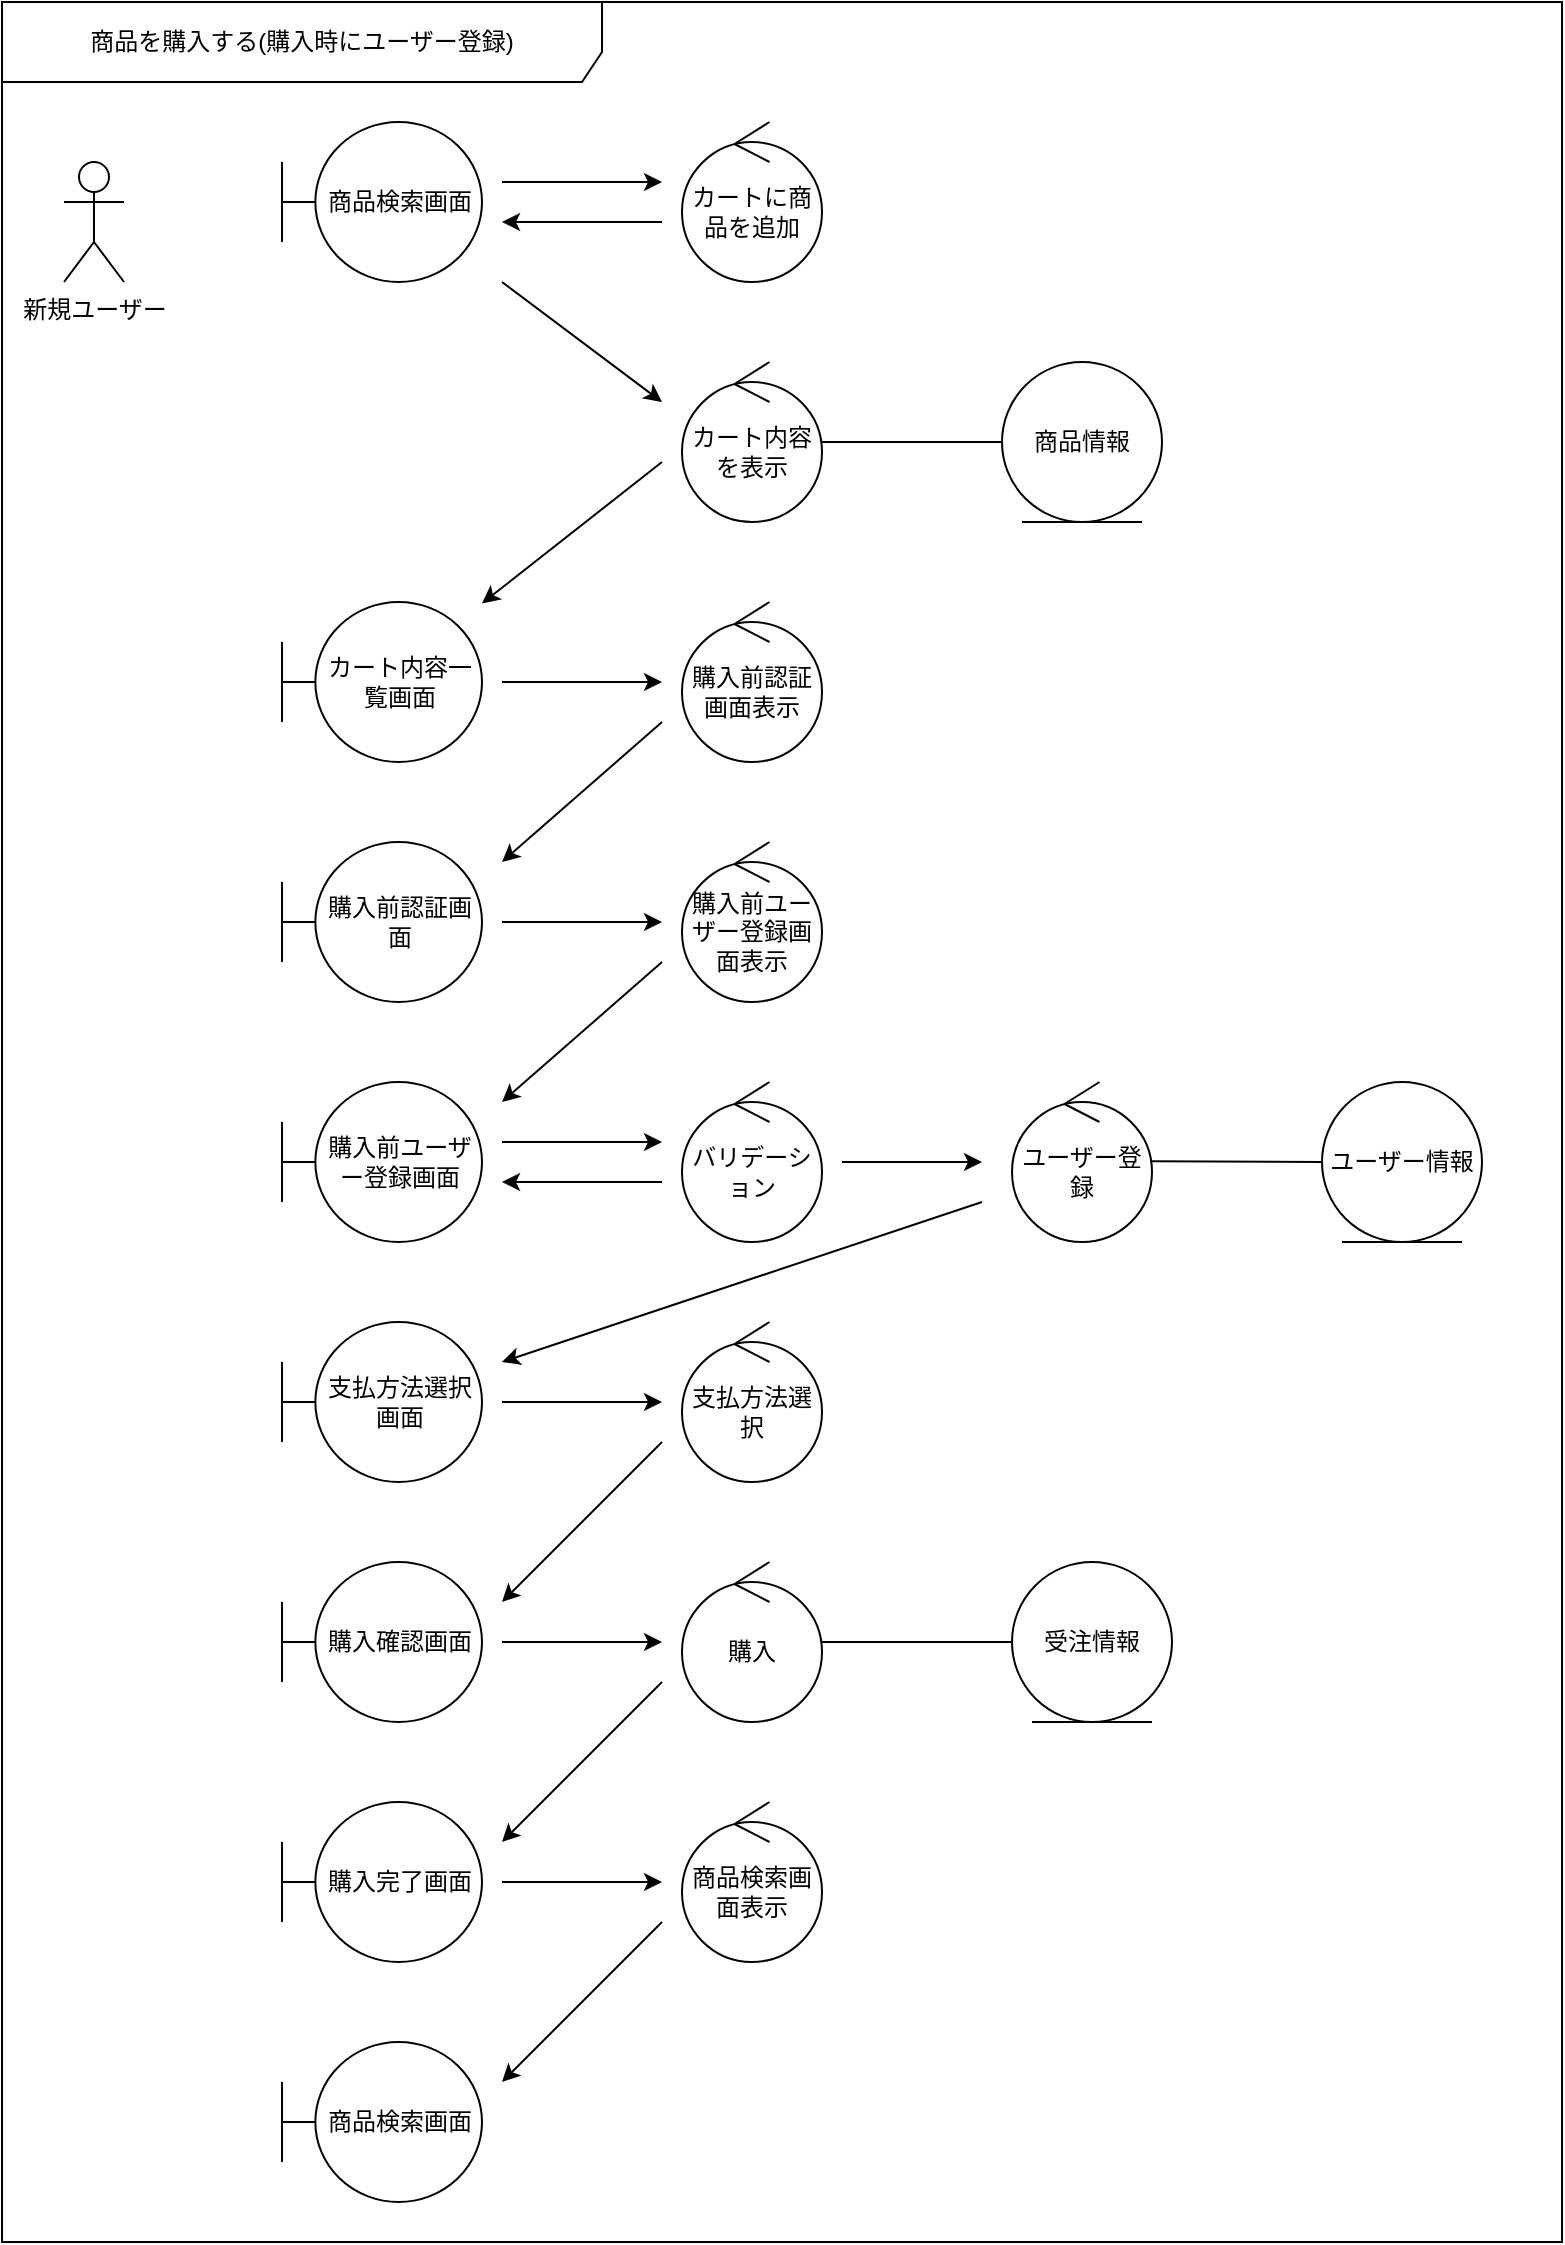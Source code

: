 <mxfile>
    <diagram id="ThYK_sFq7FWUwB23xva4" name="ページ1">
        <mxGraphModel dx="1614" dy="1646" grid="1" gridSize="10" guides="1" tooltips="1" connect="1" arrows="1" fold="1" page="1" pageScale="1" pageWidth="827" pageHeight="1169" math="0" shadow="0">
            <root>
                <mxCell id="0"/>
                <mxCell id="1" parent="0"/>
                <mxCell id="44" value="商品を購入する(購入時にユーザー登録)" style="shape=umlFrame;whiteSpace=wrap;html=1;width=300;height=40;" parent="1" vertex="1">
                    <mxGeometry x="20" y="20" width="780" height="1120" as="geometry"/>
                </mxCell>
                <mxCell id="2" value="商品検索画面" style="shape=umlBoundary;whiteSpace=wrap;html=1;" parent="1" vertex="1">
                    <mxGeometry x="160" y="80" width="100" height="80" as="geometry"/>
                </mxCell>
                <mxCell id="3" value="新規ユーザー" style="shape=umlActor;verticalLabelPosition=bottom;verticalAlign=top;html=1;" parent="1" vertex="1">
                    <mxGeometry x="51" y="100" width="30" height="60" as="geometry"/>
                </mxCell>
                <mxCell id="4" value="カートに商品を追加" style="ellipse;shape=umlControl;whiteSpace=wrap;html=1;" parent="1" vertex="1">
                    <mxGeometry x="360" y="80" width="70" height="80" as="geometry"/>
                </mxCell>
                <mxCell id="5" value="カート内容を表示" style="ellipse;shape=umlControl;whiteSpace=wrap;html=1;" parent="1" vertex="1">
                    <mxGeometry x="360" y="200" width="70" height="80" as="geometry"/>
                </mxCell>
                <mxCell id="6" value="カート内容一覧画面" style="shape=umlBoundary;whiteSpace=wrap;html=1;" parent="1" vertex="1">
                    <mxGeometry x="160" y="320" width="100" height="80" as="geometry"/>
                </mxCell>
                <mxCell id="7" value="購入前認証画面表示" style="ellipse;shape=umlControl;whiteSpace=wrap;html=1;" parent="1" vertex="1">
                    <mxGeometry x="360" y="320" width="70" height="80" as="geometry"/>
                </mxCell>
                <mxCell id="8" value="購入前認証画面" style="shape=umlBoundary;whiteSpace=wrap;html=1;" parent="1" vertex="1">
                    <mxGeometry x="160" y="440" width="100" height="80" as="geometry"/>
                </mxCell>
                <mxCell id="9" value="購入前ユーザー登録画面表示" style="ellipse;shape=umlControl;whiteSpace=wrap;html=1;" parent="1" vertex="1">
                    <mxGeometry x="360" y="440" width="70" height="80" as="geometry"/>
                </mxCell>
                <mxCell id="10" value="バリデーション" style="ellipse;shape=umlControl;whiteSpace=wrap;html=1;" parent="1" vertex="1">
                    <mxGeometry x="360" y="560" width="70" height="80" as="geometry"/>
                </mxCell>
                <mxCell id="11" value="ユーザー情報" style="ellipse;shape=umlEntity;whiteSpace=wrap;html=1;" parent="1" vertex="1">
                    <mxGeometry x="680" y="560" width="80" height="80" as="geometry"/>
                </mxCell>
                <mxCell id="12" value="商品情報" style="ellipse;shape=umlEntity;whiteSpace=wrap;html=1;" parent="1" vertex="1">
                    <mxGeometry x="520" y="200" width="80" height="80" as="geometry"/>
                </mxCell>
                <mxCell id="13" value="購入前ユーザー登録画面" style="shape=umlBoundary;whiteSpace=wrap;html=1;" parent="1" vertex="1">
                    <mxGeometry x="160" y="560" width="100" height="80" as="geometry"/>
                </mxCell>
                <mxCell id="14" value="ユーザー登録" style="ellipse;shape=umlControl;whiteSpace=wrap;html=1;" parent="1" vertex="1">
                    <mxGeometry x="525" y="560" width="70" height="80" as="geometry"/>
                </mxCell>
                <mxCell id="15" value="支払方法選択画面" style="shape=umlBoundary;whiteSpace=wrap;html=1;" parent="1" vertex="1">
                    <mxGeometry x="160" y="680" width="100" height="80" as="geometry"/>
                </mxCell>
                <mxCell id="16" value="購入確認画面" style="shape=umlBoundary;whiteSpace=wrap;html=1;" parent="1" vertex="1">
                    <mxGeometry x="160" y="800" width="100" height="80" as="geometry"/>
                </mxCell>
                <mxCell id="17" value="購入完了画面" style="shape=umlBoundary;whiteSpace=wrap;html=1;" parent="1" vertex="1">
                    <mxGeometry x="160" y="920" width="100" height="80" as="geometry"/>
                </mxCell>
                <mxCell id="18" value="商品検索画面" style="shape=umlBoundary;whiteSpace=wrap;html=1;" parent="1" vertex="1">
                    <mxGeometry x="160" y="1040" width="100" height="80" as="geometry"/>
                </mxCell>
                <mxCell id="19" value="" style="endArrow=classic;html=1;" parent="1" edge="1">
                    <mxGeometry width="50" height="50" relative="1" as="geometry">
                        <mxPoint x="270" y="110" as="sourcePoint"/>
                        <mxPoint x="350" y="110" as="targetPoint"/>
                    </mxGeometry>
                </mxCell>
                <mxCell id="20" value="" style="endArrow=classic;html=1;" parent="1" edge="1">
                    <mxGeometry width="50" height="50" relative="1" as="geometry">
                        <mxPoint x="350" y="130" as="sourcePoint"/>
                        <mxPoint x="270" y="130" as="targetPoint"/>
                    </mxGeometry>
                </mxCell>
                <mxCell id="21" value="" style="endArrow=classic;html=1;" parent="1" edge="1">
                    <mxGeometry width="50" height="50" relative="1" as="geometry">
                        <mxPoint x="270" y="160" as="sourcePoint"/>
                        <mxPoint x="350" y="220" as="targetPoint"/>
                    </mxGeometry>
                </mxCell>
                <mxCell id="22" value="" style="endArrow=none;html=1;entryX=0;entryY=0.5;entryDx=0;entryDy=0;exitX=1;exitY=0.5;exitDx=0;exitDy=0;exitPerimeter=0;" parent="1" source="5" target="12" edge="1">
                    <mxGeometry width="50" height="50" relative="1" as="geometry">
                        <mxPoint x="390" y="300" as="sourcePoint"/>
                        <mxPoint x="440" y="250" as="targetPoint"/>
                    </mxGeometry>
                </mxCell>
                <mxCell id="23" value="" style="endArrow=classic;html=1;" parent="1" target="6" edge="1">
                    <mxGeometry width="50" height="50" relative="1" as="geometry">
                        <mxPoint x="350" y="250" as="sourcePoint"/>
                        <mxPoint x="440" y="250" as="targetPoint"/>
                    </mxGeometry>
                </mxCell>
                <mxCell id="24" value="" style="endArrow=classic;html=1;" parent="1" edge="1">
                    <mxGeometry width="50" height="50" relative="1" as="geometry">
                        <mxPoint x="270" y="360" as="sourcePoint"/>
                        <mxPoint x="350" y="360" as="targetPoint"/>
                    </mxGeometry>
                </mxCell>
                <mxCell id="25" value="" style="endArrow=classic;html=1;" parent="1" edge="1">
                    <mxGeometry width="50" height="50" relative="1" as="geometry">
                        <mxPoint x="350" y="380" as="sourcePoint"/>
                        <mxPoint x="270" y="450" as="targetPoint"/>
                    </mxGeometry>
                </mxCell>
                <mxCell id="26" value="" style="endArrow=classic;html=1;" parent="1" edge="1">
                    <mxGeometry width="50" height="50" relative="1" as="geometry">
                        <mxPoint x="270" y="480" as="sourcePoint"/>
                        <mxPoint x="350" y="480" as="targetPoint"/>
                    </mxGeometry>
                </mxCell>
                <mxCell id="27" value="" style="endArrow=classic;html=1;" parent="1" edge="1">
                    <mxGeometry width="50" height="50" relative="1" as="geometry">
                        <mxPoint x="350" y="500" as="sourcePoint"/>
                        <mxPoint x="270" y="570" as="targetPoint"/>
                    </mxGeometry>
                </mxCell>
                <mxCell id="28" value="" style="endArrow=classic;html=1;" parent="1" edge="1">
                    <mxGeometry width="50" height="50" relative="1" as="geometry">
                        <mxPoint x="270" y="590" as="sourcePoint"/>
                        <mxPoint x="350" y="590" as="targetPoint"/>
                    </mxGeometry>
                </mxCell>
                <mxCell id="29" value="" style="endArrow=classic;html=1;" parent="1" edge="1">
                    <mxGeometry width="50" height="50" relative="1" as="geometry">
                        <mxPoint x="350" y="610" as="sourcePoint"/>
                        <mxPoint x="270" y="610" as="targetPoint"/>
                    </mxGeometry>
                </mxCell>
                <mxCell id="30" value="" style="endArrow=classic;html=1;" parent="1" edge="1">
                    <mxGeometry width="50" height="50" relative="1" as="geometry">
                        <mxPoint x="440" y="600" as="sourcePoint"/>
                        <mxPoint x="510" y="600" as="targetPoint"/>
                    </mxGeometry>
                </mxCell>
                <mxCell id="31" value="" style="endArrow=classic;html=1;" parent="1" edge="1">
                    <mxGeometry width="50" height="50" relative="1" as="geometry">
                        <mxPoint x="510" y="620" as="sourcePoint"/>
                        <mxPoint x="270" y="700" as="targetPoint"/>
                    </mxGeometry>
                </mxCell>
                <mxCell id="32" value="" style="endArrow=none;html=1;entryX=0;entryY=0.5;entryDx=0;entryDy=0;exitX=0.992;exitY=0.495;exitDx=0;exitDy=0;exitPerimeter=0;" parent="1" source="14" target="11" edge="1">
                    <mxGeometry width="50" height="50" relative="1" as="geometry">
                        <mxPoint x="600" y="600" as="sourcePoint"/>
                        <mxPoint x="340" y="570" as="targetPoint"/>
                    </mxGeometry>
                </mxCell>
                <mxCell id="33" value="支払方法選択" style="ellipse;shape=umlControl;whiteSpace=wrap;html=1;" parent="1" vertex="1">
                    <mxGeometry x="360" y="680" width="70" height="80" as="geometry"/>
                </mxCell>
                <mxCell id="34" value="購入" style="ellipse;shape=umlControl;whiteSpace=wrap;html=1;" parent="1" vertex="1">
                    <mxGeometry x="360" y="800" width="70" height="80" as="geometry"/>
                </mxCell>
                <mxCell id="35" value="受注情報" style="ellipse;shape=umlEntity;whiteSpace=wrap;html=1;" parent="1" vertex="1">
                    <mxGeometry x="525" y="800" width="80" height="80" as="geometry"/>
                </mxCell>
                <mxCell id="36" value="商品検索画面表示" style="ellipse;shape=umlControl;whiteSpace=wrap;html=1;" parent="1" vertex="1">
                    <mxGeometry x="360" y="920" width="70" height="80" as="geometry"/>
                </mxCell>
                <mxCell id="37" value="" style="endArrow=classic;html=1;" parent="1" edge="1">
                    <mxGeometry width="50" height="50" relative="1" as="geometry">
                        <mxPoint x="270" y="720" as="sourcePoint"/>
                        <mxPoint x="350" y="720" as="targetPoint"/>
                    </mxGeometry>
                </mxCell>
                <mxCell id="38" value="" style="endArrow=classic;html=1;" parent="1" edge="1">
                    <mxGeometry width="50" height="50" relative="1" as="geometry">
                        <mxPoint x="350" y="740" as="sourcePoint"/>
                        <mxPoint x="270" y="820" as="targetPoint"/>
                    </mxGeometry>
                </mxCell>
                <mxCell id="39" value="" style="endArrow=classic;html=1;" parent="1" edge="1">
                    <mxGeometry width="50" height="50" relative="1" as="geometry">
                        <mxPoint x="270" y="840" as="sourcePoint"/>
                        <mxPoint x="350" y="840" as="targetPoint"/>
                    </mxGeometry>
                </mxCell>
                <mxCell id="40" value="" style="endArrow=classic;html=1;" parent="1" edge="1">
                    <mxGeometry width="50" height="50" relative="1" as="geometry">
                        <mxPoint x="350" y="860" as="sourcePoint"/>
                        <mxPoint x="270" y="940" as="targetPoint"/>
                    </mxGeometry>
                </mxCell>
                <mxCell id="41" value="" style="endArrow=none;html=1;exitX=1;exitY=0.5;exitDx=0;exitDy=0;exitPerimeter=0;entryX=0;entryY=0.5;entryDx=0;entryDy=0;" parent="1" source="34" target="35" edge="1">
                    <mxGeometry width="50" height="50" relative="1" as="geometry">
                        <mxPoint x="440" y="840" as="sourcePoint"/>
                        <mxPoint x="520" y="840" as="targetPoint"/>
                    </mxGeometry>
                </mxCell>
                <mxCell id="42" value="" style="endArrow=classic;html=1;" parent="1" edge="1">
                    <mxGeometry width="50" height="50" relative="1" as="geometry">
                        <mxPoint x="270" y="960" as="sourcePoint"/>
                        <mxPoint x="350" y="960" as="targetPoint"/>
                    </mxGeometry>
                </mxCell>
                <mxCell id="43" value="" style="endArrow=classic;html=1;" parent="1" edge="1">
                    <mxGeometry width="50" height="50" relative="1" as="geometry">
                        <mxPoint x="350" y="980" as="sourcePoint"/>
                        <mxPoint x="270" y="1060" as="targetPoint"/>
                    </mxGeometry>
                </mxCell>
            </root>
        </mxGraphModel>
    </diagram>
</mxfile>